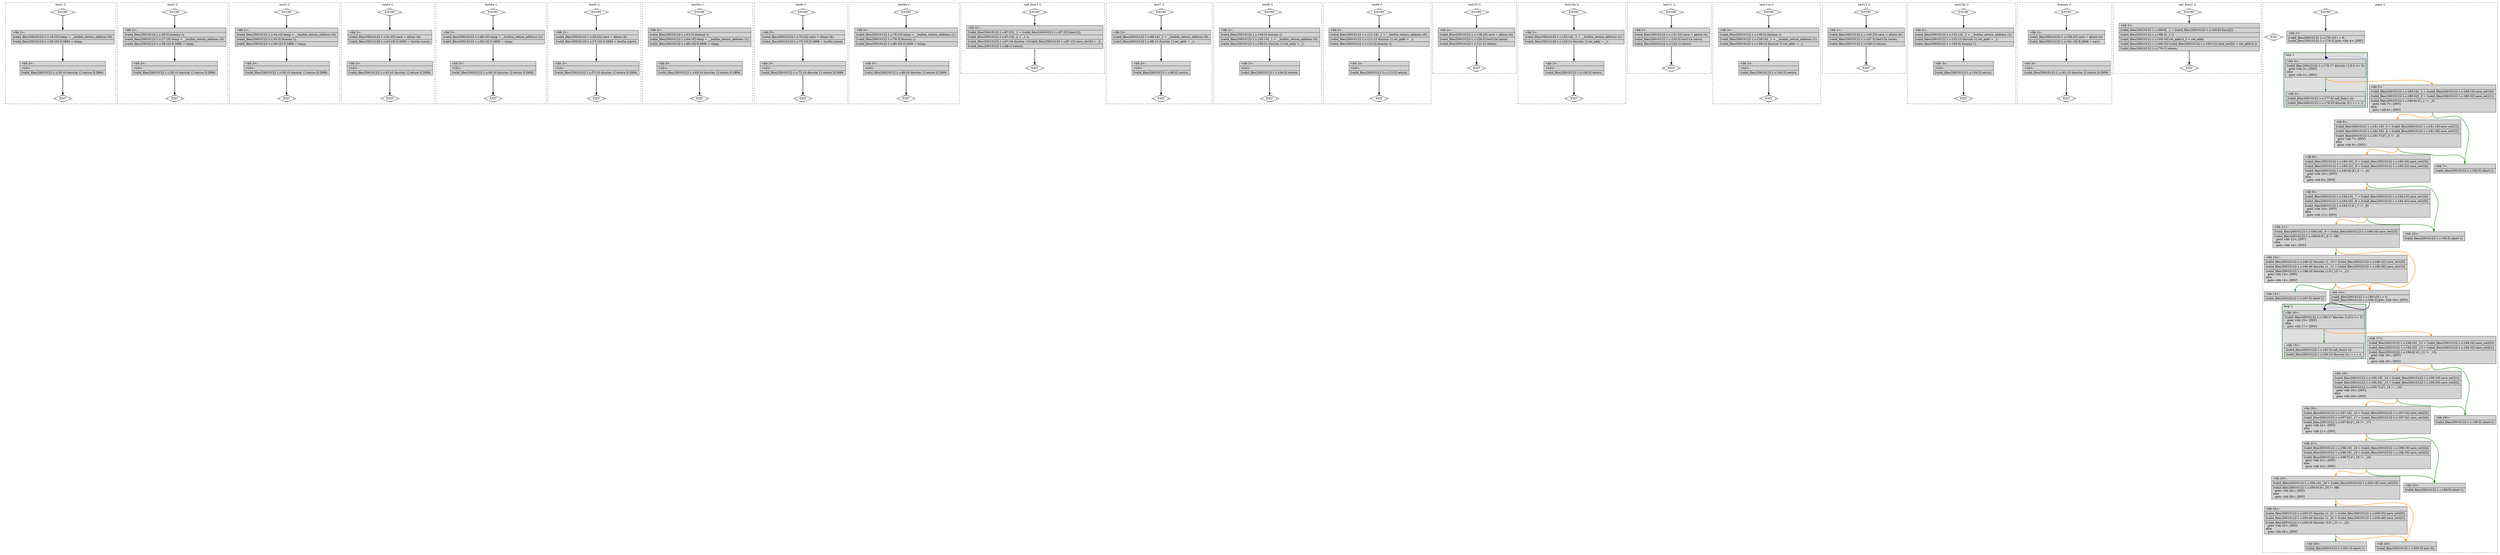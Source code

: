 digraph "a-20010122-1.c.015t.cfg" {
overlap=false;
subgraph "cluster_test1" {
	style="dashed";
	color="black";
	label="test1 ()";
	fn_0_basic_block_0 [shape=Mdiamond,style=filled,fillcolor=white,label="ENTRY"];

	fn_0_basic_block_1 [shape=Mdiamond,style=filled,fillcolor=white,label="EXIT"];

	fn_0_basic_block_2 [shape=record,style=filled,fillcolor=lightgrey,label="{\<bb\ 2\>:\l\
|[valid_files/20010122-1.c:19:10]\ temp\ =\ __builtin_return_address\ (0);\l\
|[valid_files/20010122-1.c:20:10]\ D.2884\ =\ temp;\l\
}"];

	fn_0_basic_block_3 [shape=record,style=filled,fillcolor=lightgrey,label="{\<bb\ 3\>:\l\
|\<L0\>:\l\
|[valid_files/20010122-1.c:20:10\ discrim\ 1]\ return\ D.2884;\l\
}"];

	fn_0_basic_block_0:s -> fn_0_basic_block_2:n [style="solid,bold",color=black,weight=100,constraint=true];
	fn_0_basic_block_2:s -> fn_0_basic_block_3:n [style="solid,bold",color=black,weight=100,constraint=true];
	fn_0_basic_block_3:s -> fn_0_basic_block_1:n [style="solid,bold",color=black,weight=10,constraint=true];
	fn_0_basic_block_0:s -> fn_0_basic_block_1:n [style="invis",constraint=true];
}
subgraph "cluster_test2" {
	style="dashed";
	color="black";
	label="test2 ()";
	fn_1_basic_block_0 [shape=Mdiamond,style=filled,fillcolor=white,label="ENTRY"];

	fn_1_basic_block_1 [shape=Mdiamond,style=filled,fillcolor=white,label="EXIT"];

	fn_1_basic_block_2 [shape=record,style=filled,fillcolor=lightgrey,label="{\<bb\ 2\>:\l\
|[valid_files/20010122-1.c:26:3]\ dummy\ ();\l\
|[valid_files/20010122-1.c:27:10]\ temp\ =\ __builtin_return_address\ (0);\l\
|[valid_files/20010122-1.c:28:10]\ D.2886\ =\ temp;\l\
}"];

	fn_1_basic_block_3 [shape=record,style=filled,fillcolor=lightgrey,label="{\<bb\ 3\>:\l\
|\<L0\>:\l\
|[valid_files/20010122-1.c:28:10\ discrim\ 1]\ return\ D.2886;\l\
}"];

	fn_1_basic_block_0:s -> fn_1_basic_block_2:n [style="solid,bold",color=black,weight=100,constraint=true];
	fn_1_basic_block_2:s -> fn_1_basic_block_3:n [style="solid,bold",color=black,weight=100,constraint=true];
	fn_1_basic_block_3:s -> fn_1_basic_block_1:n [style="solid,bold",color=black,weight=10,constraint=true];
	fn_1_basic_block_0:s -> fn_1_basic_block_1:n [style="invis",constraint=true];
}
subgraph "cluster_test3" {
	style="dashed";
	color="black";
	label="test3 ()";
	fn_2_basic_block_0 [shape=Mdiamond,style=filled,fillcolor=white,label="ENTRY"];

	fn_2_basic_block_1 [shape=Mdiamond,style=filled,fillcolor=white,label="EXIT"];

	fn_2_basic_block_2 [shape=record,style=filled,fillcolor=lightgrey,label="{\<bb\ 2\>:\l\
|[valid_files/20010122-1.c:34:10]\ temp\ =\ __builtin_return_address\ (0);\l\
|[valid_files/20010122-1.c:35:3]\ dummy\ ();\l\
|[valid_files/20010122-1.c:36:10]\ D.2888\ =\ temp;\l\
}"];

	fn_2_basic_block_3 [shape=record,style=filled,fillcolor=lightgrey,label="{\<bb\ 3\>:\l\
|\<L0\>:\l\
|[valid_files/20010122-1.c:36:10\ discrim\ 1]\ return\ D.2888;\l\
}"];

	fn_2_basic_block_0:s -> fn_2_basic_block_2:n [style="solid,bold",color=black,weight=100,constraint=true];
	fn_2_basic_block_2:s -> fn_2_basic_block_3:n [style="solid,bold",color=black,weight=100,constraint=true];
	fn_2_basic_block_3:s -> fn_2_basic_block_1:n [style="solid,bold",color=black,weight=10,constraint=true];
	fn_2_basic_block_0:s -> fn_2_basic_block_1:n [style="invis",constraint=true];
}
subgraph "cluster_test4" {
	style="dashed";
	color="black";
	label="test4 ()";
	fn_3_basic_block_0 [shape=Mdiamond,style=filled,fillcolor=white,label="ENTRY"];

	fn_3_basic_block_1 [shape=Mdiamond,style=filled,fillcolor=white,label="EXIT"];

	fn_3_basic_block_2 [shape=record,style=filled,fillcolor=lightgrey,label="{\<bb\ 2\>:\l\
|[valid_files/20010122-1.c:41:25]\ save\ =\ alloca\ (4);\l\
|[valid_files/20010122-1.c:43:10]\ D.2890\ =\ test4a\ (save);\l\
}"];

	fn_3_basic_block_3 [shape=record,style=filled,fillcolor=lightgrey,label="{\<bb\ 3\>:\l\
|\<L0\>:\l\
|[valid_files/20010122-1.c:43:10\ discrim\ 1]\ return\ D.2890;\l\
}"];

	fn_3_basic_block_0:s -> fn_3_basic_block_2:n [style="solid,bold",color=black,weight=100,constraint=true];
	fn_3_basic_block_2:s -> fn_3_basic_block_3:n [style="solid,bold",color=black,weight=100,constraint=true];
	fn_3_basic_block_3:s -> fn_3_basic_block_1:n [style="solid,bold",color=black,weight=10,constraint=true];
	fn_3_basic_block_0:s -> fn_3_basic_block_1:n [style="invis",constraint=true];
}
subgraph "cluster_test4a" {
	style="dashed";
	color="black";
	label="test4a ()";
	fn_4_basic_block_0 [shape=Mdiamond,style=filled,fillcolor=white,label="ENTRY"];

	fn_4_basic_block_1 [shape=Mdiamond,style=filled,fillcolor=white,label="EXIT"];

	fn_4_basic_block_2 [shape=record,style=filled,fillcolor=lightgrey,label="{\<bb\ 2\>:\l\
|[valid_files/20010122-1.c:49:10]\ temp\ =\ __builtin_return_address\ (1);\l\
|[valid_files/20010122-1.c:50:10]\ D.2892\ =\ temp;\l\
}"];

	fn_4_basic_block_3 [shape=record,style=filled,fillcolor=lightgrey,label="{\<bb\ 3\>:\l\
|\<L0\>:\l\
|[valid_files/20010122-1.c:50:10\ discrim\ 1]\ return\ D.2892;\l\
}"];

	fn_4_basic_block_0:s -> fn_4_basic_block_2:n [style="solid,bold",color=black,weight=100,constraint=true];
	fn_4_basic_block_2:s -> fn_4_basic_block_3:n [style="solid,bold",color=black,weight=100,constraint=true];
	fn_4_basic_block_3:s -> fn_4_basic_block_1:n [style="solid,bold",color=black,weight=10,constraint=true];
	fn_4_basic_block_0:s -> fn_4_basic_block_1:n [style="invis",constraint=true];
}
subgraph "cluster_test5" {
	style="dashed";
	color="black";
	label="test5 ()";
	fn_5_basic_block_0 [shape=Mdiamond,style=filled,fillcolor=white,label="ENTRY"];

	fn_5_basic_block_1 [shape=Mdiamond,style=filled,fillcolor=white,label="EXIT"];

	fn_5_basic_block_2 [shape=record,style=filled,fillcolor=lightgrey,label="{\<bb\ 2\>:\l\
|[valid_files/20010122-1.c:55:25]\ save\ =\ alloca\ (4);\l\
|[valid_files/20010122-1.c:57:10]\ D.2894\ =\ test5a\ (save);\l\
}"];

	fn_5_basic_block_3 [shape=record,style=filled,fillcolor=lightgrey,label="{\<bb\ 3\>:\l\
|\<L0\>:\l\
|[valid_files/20010122-1.c:57:10\ discrim\ 1]\ return\ D.2894;\l\
}"];

	fn_5_basic_block_0:s -> fn_5_basic_block_2:n [style="solid,bold",color=black,weight=100,constraint=true];
	fn_5_basic_block_2:s -> fn_5_basic_block_3:n [style="solid,bold",color=black,weight=100,constraint=true];
	fn_5_basic_block_3:s -> fn_5_basic_block_1:n [style="solid,bold",color=black,weight=10,constraint=true];
	fn_5_basic_block_0:s -> fn_5_basic_block_1:n [style="invis",constraint=true];
}
subgraph "cluster_test5a" {
	style="dashed";
	color="black";
	label="test5a ()";
	fn_6_basic_block_0 [shape=Mdiamond,style=filled,fillcolor=white,label="ENTRY"];

	fn_6_basic_block_1 [shape=Mdiamond,style=filled,fillcolor=white,label="EXIT"];

	fn_6_basic_block_2 [shape=record,style=filled,fillcolor=lightgrey,label="{\<bb\ 2\>:\l\
|[valid_files/20010122-1.c:63:3]\ dummy\ ();\l\
|[valid_files/20010122-1.c:64:10]\ temp\ =\ __builtin_return_address\ (1);\l\
|[valid_files/20010122-1.c:65:10]\ D.2896\ =\ temp;\l\
}"];

	fn_6_basic_block_3 [shape=record,style=filled,fillcolor=lightgrey,label="{\<bb\ 3\>:\l\
|\<L0\>:\l\
|[valid_files/20010122-1.c:65:10\ discrim\ 1]\ return\ D.2896;\l\
}"];

	fn_6_basic_block_0:s -> fn_6_basic_block_2:n [style="solid,bold",color=black,weight=100,constraint=true];
	fn_6_basic_block_2:s -> fn_6_basic_block_3:n [style="solid,bold",color=black,weight=100,constraint=true];
	fn_6_basic_block_3:s -> fn_6_basic_block_1:n [style="solid,bold",color=black,weight=10,constraint=true];
	fn_6_basic_block_0:s -> fn_6_basic_block_1:n [style="invis",constraint=true];
}
subgraph "cluster_test6" {
	style="dashed";
	color="black";
	label="test6 ()";
	fn_7_basic_block_0 [shape=Mdiamond,style=filled,fillcolor=white,label="ENTRY"];

	fn_7_basic_block_1 [shape=Mdiamond,style=filled,fillcolor=white,label="EXIT"];

	fn_7_basic_block_2 [shape=record,style=filled,fillcolor=lightgrey,label="{\<bb\ 2\>:\l\
|[valid_files/20010122-1.c:70:25]\ save\ =\ alloca\ (4);\l\
|[valid_files/20010122-1.c:72:10]\ D.2898\ =\ test6a\ (save);\l\
}"];

	fn_7_basic_block_3 [shape=record,style=filled,fillcolor=lightgrey,label="{\<bb\ 3\>:\l\
|\<L0\>:\l\
|[valid_files/20010122-1.c:72:10\ discrim\ 1]\ return\ D.2898;\l\
}"];

	fn_7_basic_block_0:s -> fn_7_basic_block_2:n [style="solid,bold",color=black,weight=100,constraint=true];
	fn_7_basic_block_2:s -> fn_7_basic_block_3:n [style="solid,bold",color=black,weight=100,constraint=true];
	fn_7_basic_block_3:s -> fn_7_basic_block_1:n [style="solid,bold",color=black,weight=10,constraint=true];
	fn_7_basic_block_0:s -> fn_7_basic_block_1:n [style="invis",constraint=true];
}
subgraph "cluster_test6a" {
	style="dashed";
	color="black";
	label="test6a ()";
	fn_8_basic_block_0 [shape=Mdiamond,style=filled,fillcolor=white,label="ENTRY"];

	fn_8_basic_block_1 [shape=Mdiamond,style=filled,fillcolor=white,label="EXIT"];

	fn_8_basic_block_2 [shape=record,style=filled,fillcolor=lightgrey,label="{\<bb\ 2\>:\l\
|[valid_files/20010122-1.c:78:10]\ temp\ =\ __builtin_return_address\ (1);\l\
|[valid_files/20010122-1.c:79:3]\ dummy\ ();\l\
|[valid_files/20010122-1.c:80:10]\ D.2900\ =\ temp;\l\
}"];

	fn_8_basic_block_3 [shape=record,style=filled,fillcolor=lightgrey,label="{\<bb\ 3\>:\l\
|\<L0\>:\l\
|[valid_files/20010122-1.c:80:10\ discrim\ 1]\ return\ D.2900;\l\
}"];

	fn_8_basic_block_0:s -> fn_8_basic_block_2:n [style="solid,bold",color=black,weight=100,constraint=true];
	fn_8_basic_block_2:s -> fn_8_basic_block_3:n [style="solid,bold",color=black,weight=100,constraint=true];
	fn_8_basic_block_3:s -> fn_8_basic_block_1:n [style="solid,bold",color=black,weight=10,constraint=true];
	fn_8_basic_block_0:s -> fn_8_basic_block_1:n [style="invis",constraint=true];
}
subgraph "cluster_call_func1" {
	style="dashed";
	color="black";
	label="call_func1 ()";
	fn_9_basic_block_0 [shape=Mdiamond,style=filled,fillcolor=white,label="ENTRY"];

	fn_9_basic_block_1 [shape=Mdiamond,style=filled,fillcolor=white,label="EXIT"];

	fn_9_basic_block_2 [shape=record,style=filled,fillcolor=lightgrey,label="{\<bb\ 2\>:\l\
|[valid_files/20010122-1.c:87:23]\ _1\ =\ [valid_files/20010122-1.c:87:23]\ func1[i];\l\
|[valid_files/20010122-1.c:87:18]\ _2\ =\ _1\ ();\l\
|[valid_files/20010122-1.c:87:16\ discrim\ 1]\ [valid_files/20010122-1.c:87:12]\ save_ret1[i]\ =\ _2;\l\
|[valid_files/20010122-1.c:88:1]\ return;\l\
}"];

	fn_9_basic_block_0:s -> fn_9_basic_block_2:n [style="solid,bold",color=black,weight=100,constraint=true];
	fn_9_basic_block_2:s -> fn_9_basic_block_1:n [style="solid,bold",color=black,weight=10,constraint=true];
	fn_9_basic_block_0:s -> fn_9_basic_block_1:n [style="invis",constraint=true];
}
subgraph "cluster_test7" {
	style="dashed";
	color="black";
	label="test7 ()";
	fn_10_basic_block_0 [shape=Mdiamond,style=filled,fillcolor=white,label="ENTRY"];

	fn_10_basic_block_1 [shape=Mdiamond,style=filled,fillcolor=white,label="EXIT"];

	fn_10_basic_block_2 [shape=record,style=filled,fillcolor=lightgrey,label="{\<bb\ 2\>:\l\
|[valid_files/20010122-1.c:98:14]\ _1\ =\ __builtin_return_address\ (0);\l\
|[valid_files/20010122-1.c:98:12\ discrim\ 1]\ ret_addr\ =\ _1;\l\
}"];

	fn_10_basic_block_3 [shape=record,style=filled,fillcolor=lightgrey,label="{\<bb\ 3\>:\l\
|\<L0\>:\l\
|[valid_files/20010122-1.c:99:3]\ return;\l\
}"];

	fn_10_basic_block_0:s -> fn_10_basic_block_2:n [style="solid,bold",color=black,weight=100,constraint=true];
	fn_10_basic_block_2:s -> fn_10_basic_block_3:n [style="solid,bold",color=black,weight=100,constraint=true];
	fn_10_basic_block_3:s -> fn_10_basic_block_1:n [style="solid,bold",color=black,weight=10,constraint=true];
	fn_10_basic_block_0:s -> fn_10_basic_block_1:n [style="invis",constraint=true];
}
subgraph "cluster_test8" {
	style="dashed";
	color="black";
	label="test8 ()";
	fn_11_basic_block_0 [shape=Mdiamond,style=filled,fillcolor=white,label="ENTRY"];

	fn_11_basic_block_1 [shape=Mdiamond,style=filled,fillcolor=white,label="EXIT"];

	fn_11_basic_block_2 [shape=record,style=filled,fillcolor=lightgrey,label="{\<bb\ 2\>:\l\
|[valid_files/20010122-1.c:104:3]\ dummy\ ();\l\
|[valid_files/20010122-1.c:105:14]\ _1\ =\ __builtin_return_address\ (0);\l\
|[valid_files/20010122-1.c:105:12\ discrim\ 1]\ ret_addr\ =\ _1;\l\
}"];

	fn_11_basic_block_3 [shape=record,style=filled,fillcolor=lightgrey,label="{\<bb\ 3\>:\l\
|\<L0\>:\l\
|[valid_files/20010122-1.c:106:3]\ return;\l\
}"];

	fn_11_basic_block_0:s -> fn_11_basic_block_2:n [style="solid,bold",color=black,weight=100,constraint=true];
	fn_11_basic_block_2:s -> fn_11_basic_block_3:n [style="solid,bold",color=black,weight=100,constraint=true];
	fn_11_basic_block_3:s -> fn_11_basic_block_1:n [style="solid,bold",color=black,weight=10,constraint=true];
	fn_11_basic_block_0:s -> fn_11_basic_block_1:n [style="invis",constraint=true];
}
subgraph "cluster_test9" {
	style="dashed";
	color="black";
	label="test9 ()";
	fn_12_basic_block_0 [shape=Mdiamond,style=filled,fillcolor=white,label="ENTRY"];

	fn_12_basic_block_1 [shape=Mdiamond,style=filled,fillcolor=white,label="EXIT"];

	fn_12_basic_block_2 [shape=record,style=filled,fillcolor=lightgrey,label="{\<bb\ 2\>:\l\
|[valid_files/20010122-1.c:111:14]\ _1\ =\ __builtin_return_address\ (0);\l\
|[valid_files/20010122-1.c:111:12\ discrim\ 1]\ ret_addr\ =\ _1;\l\
|[valid_files/20010122-1.c:112:3]\ dummy\ ();\l\
}"];

	fn_12_basic_block_3 [shape=record,style=filled,fillcolor=lightgrey,label="{\<bb\ 3\>:\l\
|\<L0\>:\l\
|[valid_files/20010122-1.c:113:3]\ return;\l\
}"];

	fn_12_basic_block_0:s -> fn_12_basic_block_2:n [style="solid,bold",color=black,weight=100,constraint=true];
	fn_12_basic_block_2:s -> fn_12_basic_block_3:n [style="solid,bold",color=black,weight=100,constraint=true];
	fn_12_basic_block_3:s -> fn_12_basic_block_1:n [style="solid,bold",color=black,weight=10,constraint=true];
	fn_12_basic_block_0:s -> fn_12_basic_block_1:n [style="invis",constraint=true];
}
subgraph "cluster_test10" {
	style="dashed";
	color="black";
	label="test10 ()";
	fn_13_basic_block_0 [shape=Mdiamond,style=filled,fillcolor=white,label="ENTRY"];

	fn_13_basic_block_1 [shape=Mdiamond,style=filled,fillcolor=white,label="EXIT"];

	fn_13_basic_block_2 [shape=record,style=filled,fillcolor=lightgrey,label="{\<bb\ 2\>:\l\
|[valid_files/20010122-1.c:118:25]\ save\ =\ alloca\ (4);\l\
|[valid_files/20010122-1.c:120:3]\ test10a\ (save);\l\
|[valid_files/20010122-1.c:121:1]\ return;\l\
}"];

	fn_13_basic_block_0:s -> fn_13_basic_block_2:n [style="solid,bold",color=black,weight=100,constraint=true];
	fn_13_basic_block_2:s -> fn_13_basic_block_1:n [style="solid,bold",color=black,weight=10,constraint=true];
	fn_13_basic_block_0:s -> fn_13_basic_block_1:n [style="invis",constraint=true];
}
subgraph "cluster_test10a" {
	style="dashed";
	color="black";
	label="test10a ()";
	fn_14_basic_block_0 [shape=Mdiamond,style=filled,fillcolor=white,label="ENTRY"];

	fn_14_basic_block_1 [shape=Mdiamond,style=filled,fillcolor=white,label="EXIT"];

	fn_14_basic_block_2 [shape=record,style=filled,fillcolor=lightgrey,label="{\<bb\ 2\>:\l\
|[valid_files/20010122-1.c:125:14]\ _1\ =\ __builtin_return_address\ (1);\l\
|[valid_files/20010122-1.c:125:12\ discrim\ 1]\ ret_addr\ =\ _1;\l\
}"];

	fn_14_basic_block_3 [shape=record,style=filled,fillcolor=lightgrey,label="{\<bb\ 3\>:\l\
|\<L0\>:\l\
|[valid_files/20010122-1.c:126:3]\ return;\l\
}"];

	fn_14_basic_block_0:s -> fn_14_basic_block_2:n [style="solid,bold",color=black,weight=100,constraint=true];
	fn_14_basic_block_2:s -> fn_14_basic_block_3:n [style="solid,bold",color=black,weight=100,constraint=true];
	fn_14_basic_block_3:s -> fn_14_basic_block_1:n [style="solid,bold",color=black,weight=10,constraint=true];
	fn_14_basic_block_0:s -> fn_14_basic_block_1:n [style="invis",constraint=true];
}
subgraph "cluster_test11" {
	style="dashed";
	color="black";
	label="test11 ()";
	fn_15_basic_block_0 [shape=Mdiamond,style=filled,fillcolor=white,label="ENTRY"];

	fn_15_basic_block_1 [shape=Mdiamond,style=filled,fillcolor=white,label="EXIT"];

	fn_15_basic_block_2 [shape=record,style=filled,fillcolor=lightgrey,label="{\<bb\ 2\>:\l\
|[valid_files/20010122-1.c:131:25]\ save\ =\ alloca\ (4);\l\
|[valid_files/20010122-1.c:133:3]\ test11a\ (save);\l\
|[valid_files/20010122-1.c:134:1]\ return;\l\
}"];

	fn_15_basic_block_0:s -> fn_15_basic_block_2:n [style="solid,bold",color=black,weight=100,constraint=true];
	fn_15_basic_block_2:s -> fn_15_basic_block_1:n [style="solid,bold",color=black,weight=10,constraint=true];
	fn_15_basic_block_0:s -> fn_15_basic_block_1:n [style="invis",constraint=true];
}
subgraph "cluster_test11a" {
	style="dashed";
	color="black";
	label="test11a ()";
	fn_16_basic_block_0 [shape=Mdiamond,style=filled,fillcolor=white,label="ENTRY"];

	fn_16_basic_block_1 [shape=Mdiamond,style=filled,fillcolor=white,label="EXIT"];

	fn_16_basic_block_2 [shape=record,style=filled,fillcolor=lightgrey,label="{\<bb\ 2\>:\l\
|[valid_files/20010122-1.c:138:3]\ dummy\ ();\l\
|[valid_files/20010122-1.c:139:14]\ _1\ =\ __builtin_return_address\ (1);\l\
|[valid_files/20010122-1.c:139:12\ discrim\ 1]\ ret_addr\ =\ _1;\l\
}"];

	fn_16_basic_block_3 [shape=record,style=filled,fillcolor=lightgrey,label="{\<bb\ 3\>:\l\
|\<L0\>:\l\
|[valid_files/20010122-1.c:140:3]\ return;\l\
}"];

	fn_16_basic_block_0:s -> fn_16_basic_block_2:n [style="solid,bold",color=black,weight=100,constraint=true];
	fn_16_basic_block_2:s -> fn_16_basic_block_3:n [style="solid,bold",color=black,weight=100,constraint=true];
	fn_16_basic_block_3:s -> fn_16_basic_block_1:n [style="solid,bold",color=black,weight=10,constraint=true];
	fn_16_basic_block_0:s -> fn_16_basic_block_1:n [style="invis",constraint=true];
}
subgraph "cluster_test12" {
	style="dashed";
	color="black";
	label="test12 ()";
	fn_17_basic_block_0 [shape=Mdiamond,style=filled,fillcolor=white,label="ENTRY"];

	fn_17_basic_block_1 [shape=Mdiamond,style=filled,fillcolor=white,label="EXIT"];

	fn_17_basic_block_2 [shape=record,style=filled,fillcolor=lightgrey,label="{\<bb\ 2\>:\l\
|[valid_files/20010122-1.c:145:25]\ save\ =\ alloca\ (4);\l\
|[valid_files/20010122-1.c:147:3]\ test12a\ (save);\l\
|[valid_files/20010122-1.c:148:1]\ return;\l\
}"];

	fn_17_basic_block_0:s -> fn_17_basic_block_2:n [style="solid,bold",color=black,weight=100,constraint=true];
	fn_17_basic_block_2:s -> fn_17_basic_block_1:n [style="solid,bold",color=black,weight=10,constraint=true];
	fn_17_basic_block_0:s -> fn_17_basic_block_1:n [style="invis",constraint=true];
}
subgraph "cluster_test12a" {
	style="dashed";
	color="black";
	label="test12a ()";
	fn_18_basic_block_0 [shape=Mdiamond,style=filled,fillcolor=white,label="ENTRY"];

	fn_18_basic_block_1 [shape=Mdiamond,style=filled,fillcolor=white,label="EXIT"];

	fn_18_basic_block_2 [shape=record,style=filled,fillcolor=lightgrey,label="{\<bb\ 2\>:\l\
|[valid_files/20010122-1.c:152:14]\ _1\ =\ __builtin_return_address\ (1);\l\
|[valid_files/20010122-1.c:152:12\ discrim\ 1]\ ret_addr\ =\ _1;\l\
|[valid_files/20010122-1.c:153:3]\ dummy\ ();\l\
}"];

	fn_18_basic_block_3 [shape=record,style=filled,fillcolor=lightgrey,label="{\<bb\ 3\>:\l\
|\<L0\>:\l\
|[valid_files/20010122-1.c:154:3]\ return;\l\
}"];

	fn_18_basic_block_0:s -> fn_18_basic_block_2:n [style="solid,bold",color=black,weight=100,constraint=true];
	fn_18_basic_block_2:s -> fn_18_basic_block_3:n [style="solid,bold",color=black,weight=100,constraint=true];
	fn_18_basic_block_3:s -> fn_18_basic_block_1:n [style="solid,bold",color=black,weight=10,constraint=true];
	fn_18_basic_block_0:s -> fn_18_basic_block_1:n [style="invis",constraint=true];
}
subgraph "cluster_dummy" {
	style="dashed";
	color="black";
	label="dummy ()";
	fn_19_basic_block_0 [shape=Mdiamond,style=filled,fillcolor=white,label="ENTRY"];

	fn_19_basic_block_1 [shape=Mdiamond,style=filled,fillcolor=white,label="EXIT"];

	fn_19_basic_block_2 [shape=record,style=filled,fillcolor=lightgrey,label="{\<bb\ 2\>:\l\
|[valid_files/20010122-1.c:159:25]\ save\ =\ alloca\ (4);\l\
|[valid_files/20010122-1.c:161:10]\ D.2908\ =\ save;\l\
}"];

	fn_19_basic_block_3 [shape=record,style=filled,fillcolor=lightgrey,label="{\<bb\ 3\>:\l\
|\<L0\>:\l\
|[valid_files/20010122-1.c:161:10\ discrim\ 1]\ return\ D.2908;\l\
}"];

	fn_19_basic_block_0:s -> fn_19_basic_block_2:n [style="solid,bold",color=black,weight=100,constraint=true];
	fn_19_basic_block_2:s -> fn_19_basic_block_3:n [style="solid,bold",color=black,weight=100,constraint=true];
	fn_19_basic_block_3:s -> fn_19_basic_block_1:n [style="solid,bold",color=black,weight=10,constraint=true];
	fn_19_basic_block_0:s -> fn_19_basic_block_1:n [style="invis",constraint=true];
}
subgraph "cluster_call_func2" {
	style="dashed";
	color="black";
	label="call_func2 ()";
	fn_20_basic_block_0 [shape=Mdiamond,style=filled,fillcolor=white,label="ENTRY"];

	fn_20_basic_block_1 [shape=Mdiamond,style=filled,fillcolor=white,label="EXIT"];

	fn_20_basic_block_2 [shape=record,style=filled,fillcolor=lightgrey,label="{\<bb\ 2\>:\l\
|[valid_files/20010122-1.c:168:8]\ _1\ =\ [valid_files/20010122-1.c:168:8]\ func2[i];\l\
|[valid_files/20010122-1.c:168:3]\ _1\ ();\l\
|[valid_files/20010122-1.c:169:16]\ ret_addr.0_2\ =\ ret_addr;\l\
|[valid_files/20010122-1.c:169:16]\ [valid_files/20010122-1.c:169:12]\ save_ret2[i]\ =\ ret_addr.0_2;\l\
|[valid_files/20010122-1.c:170:1]\ return;\l\
}"];

	fn_20_basic_block_0:s -> fn_20_basic_block_2:n [style="solid,bold",color=black,weight=100,constraint=true];
	fn_20_basic_block_2:s -> fn_20_basic_block_1:n [style="solid,bold",color=black,weight=10,constraint=true];
	fn_20_basic_block_0:s -> fn_20_basic_block_1:n [style="invis",constraint=true];
}
subgraph "cluster_main" {
	style="dashed";
	color="black";
	label="main ()";
	subgraph cluster_21_2 {
	style="filled";
	color="darkgreen";
	fillcolor="grey88";
	label="loop 2";
	labeljust=l;
	penwidth=2;
	fn_21_basic_block_16 [shape=record,style=filled,fillcolor=lightgrey,label="{\<bb\ 16\>:\l\
|[valid_files/20010122-1.c:190:17\ discrim\ 1]\ if\ (i\ \<=\ 5)\l\
\ \ goto\ \<bb\ 15\>;\ [INV]\l\
else\l\
\ \ goto\ \<bb\ 17\>;\ [INV]\l\
}"];

	fn_21_basic_block_15 [shape=record,style=filled,fillcolor=lightgrey,label="{\<bb\ 15\>:\l\
|[valid_files/20010122-1.c:191:5]\ call_func2\ (i);\l\
|[valid_files/20010122-1.c:190:23\ discrim\ 3]\ i\ =\ i\ +\ 1;\l\
}"];

	}
	subgraph cluster_21_1 {
	style="filled";
	color="darkgreen";
	fillcolor="grey88";
	label="loop 1";
	labeljust=l;
	penwidth=2;
	fn_21_basic_block_4 [shape=record,style=filled,fillcolor=lightgrey,label="{\<bb\ 4\>:\l\
|[valid_files/20010122-1.c:176:17\ discrim\ 1]\ if\ (i\ \<=\ 5)\l\
\ \ goto\ \<bb\ 3\>;\ [INV]\l\
else\l\
\ \ goto\ \<bb\ 5\>;\ [INV]\l\
}"];

	fn_21_basic_block_3 [shape=record,style=filled,fillcolor=lightgrey,label="{\<bb\ 3\>:\l\
|[valid_files/20010122-1.c:177:5]\ call_func1\ (i);\l\
|[valid_files/20010122-1.c:176:23\ discrim\ 3]\ i\ =\ i\ +\ 1;\l\
}"];

	}
	fn_21_basic_block_0 [shape=Mdiamond,style=filled,fillcolor=white,label="ENTRY"];

	fn_21_basic_block_1 [shape=Mdiamond,style=filled,fillcolor=white,label="EXIT"];

	fn_21_basic_block_2 [shape=record,style=filled,fillcolor=lightgrey,label="{\<bb\ 2\>:\l\
|[valid_files/20010122-1.c:176:10]\ i\ =\ 0;\l\
[valid_files/20010122-1.c:176:3]\ goto\ \<bb\ 4\>;\ [INV]\l\
}"];

	fn_21_basic_block_5 [shape=record,style=filled,fillcolor=lightgrey,label="{\<bb\ 5\>:\l\
|[valid_files/20010122-1.c:180:16]\ _1\ =\ [valid_files/20010122-1.c:180:16]\ save_ret1[0];\l\
|[valid_files/20010122-1.c:180:32]\ _2\ =\ [valid_files/20010122-1.c:180:32]\ save_ret1[1];\l\
|[valid_files/20010122-1.c:180:6]\ if\ (_1\ !=\ _2)\l\
\ \ goto\ \<bb\ 7\>;\ [INV]\l\
else\l\
\ \ goto\ \<bb\ 6\>;\ [INV]\l\
}"];

	fn_21_basic_block_6 [shape=record,style=filled,fillcolor=lightgrey,label="{\<bb\ 6\>:\l\
|[valid_files/20010122-1.c:181:19]\ _3\ =\ [valid_files/20010122-1.c:181:19]\ save_ret1[1];\l\
|[valid_files/20010122-1.c:181:35]\ _4\ =\ [valid_files/20010122-1.c:181:35]\ save_ret1[2];\l\
|[valid_files/20010122-1.c:181:7]\ if\ (_3\ !=\ _4)\l\
\ \ goto\ \<bb\ 7\>;\ [INV]\l\
else\l\
\ \ goto\ \<bb\ 8\>;\ [INV]\l\
}"];

	fn_21_basic_block_7 [shape=record,style=filled,fillcolor=lightgrey,label="{\<bb\ 7\>:\l\
|[valid_files/20010122-1.c:182:5]\ abort\ ();\l\
}"];

	fn_21_basic_block_8 [shape=record,style=filled,fillcolor=lightgrey,label="{\<bb\ 8\>:\l\
|[valid_files/20010122-1.c:183:16]\ _5\ =\ [valid_files/20010122-1.c:183:16]\ save_ret1[3];\l\
|[valid_files/20010122-1.c:183:32]\ _6\ =\ [valid_files/20010122-1.c:183:32]\ save_ret1[4];\l\
|[valid_files/20010122-1.c:183:6]\ if\ (_5\ !=\ _6)\l\
\ \ goto\ \<bb\ 10\>;\ [INV]\l\
else\l\
\ \ goto\ \<bb\ 9\>;\ [INV]\l\
}"];

	fn_21_basic_block_9 [shape=record,style=filled,fillcolor=lightgrey,label="{\<bb\ 9\>:\l\
|[valid_files/20010122-1.c:184:19]\ _7\ =\ [valid_files/20010122-1.c:184:19]\ save_ret1[4];\l\
|[valid_files/20010122-1.c:184:35]\ _8\ =\ [valid_files/20010122-1.c:184:35]\ save_ret1[5];\l\
|[valid_files/20010122-1.c:184:7]\ if\ (_7\ !=\ _8)\l\
\ \ goto\ \<bb\ 10\>;\ [INV]\l\
else\l\
\ \ goto\ \<bb\ 11\>;\ [INV]\l\
}"];

	fn_21_basic_block_10 [shape=record,style=filled,fillcolor=lightgrey,label="{\<bb\ 10\>:\l\
|[valid_files/20010122-1.c:185:5]\ abort\ ();\l\
}"];

	fn_21_basic_block_11 [shape=record,style=filled,fillcolor=lightgrey,label="{\<bb\ 11\>:\l\
|[valid_files/20010122-1.c:186:16]\ _9\ =\ [valid_files/20010122-1.c:186:16]\ save_ret1[3];\l\
|[valid_files/20010122-1.c:186:6]\ if\ (_9\ !=\ 0B)\l\
\ \ goto\ \<bb\ 12\>;\ [INV]\l\
else\l\
\ \ goto\ \<bb\ 14\>;\ [INV]\l\
}"];

	fn_21_basic_block_12 [shape=record,style=filled,fillcolor=lightgrey,label="{\<bb\ 12\>:\l\
|[valid_files/20010122-1.c:186:32\ discrim\ 1]\ _10\ =\ [valid_files/20010122-1.c:186:32]\ save_ret1[0];\l\
|[valid_files/20010122-1.c:186:48\ discrim\ 1]\ _11\ =\ [valid_files/20010122-1.c:186:48]\ save_ret1[3];\l\
|[valid_files/20010122-1.c:186:20\ discrim\ 1]\ if\ (_10\ !=\ _11)\l\
\ \ goto\ \<bb\ 13\>;\ [INV]\l\
else\l\
\ \ goto\ \<bb\ 14\>;\ [INV]\l\
}"];

	fn_21_basic_block_13 [shape=record,style=filled,fillcolor=lightgrey,label="{\<bb\ 13\>:\l\
|[valid_files/20010122-1.c:187:5]\ abort\ ();\l\
}"];

	fn_21_basic_block_14 [shape=record,style=filled,fillcolor=lightgrey,label="{\<bb\ 14\>:\l\
|[valid_files/20010122-1.c:190:10]\ i\ =\ 0;\l\
[valid_files/20010122-1.c:190:3]\ goto\ \<bb\ 16\>;\ [INV]\l\
}"];

	fn_21_basic_block_17 [shape=record,style=filled,fillcolor=lightgrey,label="{\<bb\ 17\>:\l\
|[valid_files/20010122-1.c:194:16]\ _12\ =\ [valid_files/20010122-1.c:194:16]\ save_ret2[0];\l\
|[valid_files/20010122-1.c:194:32]\ _13\ =\ [valid_files/20010122-1.c:194:32]\ save_ret2[1];\l\
|[valid_files/20010122-1.c:194:6]\ if\ (_12\ !=\ _13)\l\
\ \ goto\ \<bb\ 19\>;\ [INV]\l\
else\l\
\ \ goto\ \<bb\ 18\>;\ [INV]\l\
}"];

	fn_21_basic_block_18 [shape=record,style=filled,fillcolor=lightgrey,label="{\<bb\ 18\>:\l\
|[valid_files/20010122-1.c:195:19]\ _14\ =\ [valid_files/20010122-1.c:195:19]\ save_ret2[1];\l\
|[valid_files/20010122-1.c:195:35]\ _15\ =\ [valid_files/20010122-1.c:195:35]\ save_ret2[2];\l\
|[valid_files/20010122-1.c:195:7]\ if\ (_14\ !=\ _15)\l\
\ \ goto\ \<bb\ 19\>;\ [INV]\l\
else\l\
\ \ goto\ \<bb\ 20\>;\ [INV]\l\
}"];

	fn_21_basic_block_19 [shape=record,style=filled,fillcolor=lightgrey,label="{\<bb\ 19\>:\l\
|[valid_files/20010122-1.c:196:5]\ abort\ ();\l\
}"];

	fn_21_basic_block_20 [shape=record,style=filled,fillcolor=lightgrey,label="{\<bb\ 20\>:\l\
|[valid_files/20010122-1.c:197:16]\ _16\ =\ [valid_files/20010122-1.c:197:16]\ save_ret2[3];\l\
|[valid_files/20010122-1.c:197:32]\ _17\ =\ [valid_files/20010122-1.c:197:32]\ save_ret2[4];\l\
|[valid_files/20010122-1.c:197:6]\ if\ (_16\ !=\ _17)\l\
\ \ goto\ \<bb\ 22\>;\ [INV]\l\
else\l\
\ \ goto\ \<bb\ 21\>;\ [INV]\l\
}"];

	fn_21_basic_block_21 [shape=record,style=filled,fillcolor=lightgrey,label="{\<bb\ 21\>:\l\
|[valid_files/20010122-1.c:198:19]\ _18\ =\ [valid_files/20010122-1.c:198:19]\ save_ret2[4];\l\
|[valid_files/20010122-1.c:198:35]\ _19\ =\ [valid_files/20010122-1.c:198:35]\ save_ret2[5];\l\
|[valid_files/20010122-1.c:198:7]\ if\ (_18\ !=\ _19)\l\
\ \ goto\ \<bb\ 22\>;\ [INV]\l\
else\l\
\ \ goto\ \<bb\ 23\>;\ [INV]\l\
}"];

	fn_21_basic_block_22 [shape=record,style=filled,fillcolor=lightgrey,label="{\<bb\ 22\>:\l\
|[valid_files/20010122-1.c:199:5]\ abort\ ();\l\
}"];

	fn_21_basic_block_23 [shape=record,style=filled,fillcolor=lightgrey,label="{\<bb\ 23\>:\l\
|[valid_files/20010122-1.c:200:16]\ _20\ =\ [valid_files/20010122-1.c:200:16]\ save_ret2[3];\l\
|[valid_files/20010122-1.c:200:6]\ if\ (_20\ !=\ 0B)\l\
\ \ goto\ \<bb\ 24\>;\ [INV]\l\
else\l\
\ \ goto\ \<bb\ 26\>;\ [INV]\l\
}"];

	fn_21_basic_block_24 [shape=record,style=filled,fillcolor=lightgrey,label="{\<bb\ 24\>:\l\
|[valid_files/20010122-1.c:200:32\ discrim\ 1]\ _21\ =\ [valid_files/20010122-1.c:200:32]\ save_ret2[0];\l\
|[valid_files/20010122-1.c:200:48\ discrim\ 1]\ _22\ =\ [valid_files/20010122-1.c:200:48]\ save_ret2[3];\l\
|[valid_files/20010122-1.c:200:20\ discrim\ 1]\ if\ (_21\ !=\ _22)\l\
\ \ goto\ \<bb\ 25\>;\ [INV]\l\
else\l\
\ \ goto\ \<bb\ 26\>;\ [INV]\l\
}"];

	fn_21_basic_block_25 [shape=record,style=filled,fillcolor=lightgrey,label="{\<bb\ 25\>:\l\
|[valid_files/20010122-1.c:201:5]\ abort\ ();\l\
}"];

	fn_21_basic_block_26 [shape=record,style=filled,fillcolor=lightgrey,label="{\<bb\ 26\>:\l\
|[valid_files/20010122-1.c:203:3]\ exit\ (0);\l\
}"];

	fn_21_basic_block_0:s -> fn_21_basic_block_2:n [style="solid,bold",color=black,weight=100,constraint=true];
	fn_21_basic_block_2:s -> fn_21_basic_block_4:n [style="solid,bold",color=black,weight=100,constraint=true];
	fn_21_basic_block_3:s -> fn_21_basic_block_4:n [style="dotted,bold",color=blue,weight=10,constraint=false];
	fn_21_basic_block_4:s -> fn_21_basic_block_3:n [style="solid,bold",color=forestgreen,weight=10,constraint=true];
	fn_21_basic_block_4:s -> fn_21_basic_block_5:n [style="solid,bold",color=darkorange,weight=10,constraint=true];
	fn_21_basic_block_5:s -> fn_21_basic_block_7:n [style="solid,bold",color=forestgreen,weight=10,constraint=true];
	fn_21_basic_block_5:s -> fn_21_basic_block_6:n [style="solid,bold",color=darkorange,weight=10,constraint=true];
	fn_21_basic_block_6:s -> fn_21_basic_block_7:n [style="solid,bold",color=forestgreen,weight=10,constraint=true];
	fn_21_basic_block_6:s -> fn_21_basic_block_8:n [style="solid,bold",color=darkorange,weight=10,constraint=true];
	fn_21_basic_block_8:s -> fn_21_basic_block_10:n [style="solid,bold",color=forestgreen,weight=10,constraint=true];
	fn_21_basic_block_8:s -> fn_21_basic_block_9:n [style="solid,bold",color=darkorange,weight=10,constraint=true];
	fn_21_basic_block_9:s -> fn_21_basic_block_10:n [style="solid,bold",color=forestgreen,weight=10,constraint=true];
	fn_21_basic_block_9:s -> fn_21_basic_block_11:n [style="solid,bold",color=darkorange,weight=10,constraint=true];
	fn_21_basic_block_11:s -> fn_21_basic_block_12:n [style="solid,bold",color=forestgreen,weight=10,constraint=true];
	fn_21_basic_block_11:s -> fn_21_basic_block_14:n [style="solid,bold",color=darkorange,weight=10,constraint=true];
	fn_21_basic_block_12:s -> fn_21_basic_block_13:n [style="solid,bold",color=forestgreen,weight=10,constraint=true];
	fn_21_basic_block_12:s -> fn_21_basic_block_14:n [style="solid,bold",color=darkorange,weight=10,constraint=true];
	fn_21_basic_block_14:s -> fn_21_basic_block_16:n [style="solid,bold",color=black,weight=100,constraint=true];
	fn_21_basic_block_15:s -> fn_21_basic_block_16:n [style="dotted,bold",color=blue,weight=10,constraint=false];
	fn_21_basic_block_16:s -> fn_21_basic_block_15:n [style="solid,bold",color=forestgreen,weight=10,constraint=true];
	fn_21_basic_block_16:s -> fn_21_basic_block_17:n [style="solid,bold",color=darkorange,weight=10,constraint=true];
	fn_21_basic_block_17:s -> fn_21_basic_block_19:n [style="solid,bold",color=forestgreen,weight=10,constraint=true];
	fn_21_basic_block_17:s -> fn_21_basic_block_18:n [style="solid,bold",color=darkorange,weight=10,constraint=true];
	fn_21_basic_block_18:s -> fn_21_basic_block_19:n [style="solid,bold",color=forestgreen,weight=10,constraint=true];
	fn_21_basic_block_18:s -> fn_21_basic_block_20:n [style="solid,bold",color=darkorange,weight=10,constraint=true];
	fn_21_basic_block_20:s -> fn_21_basic_block_22:n [style="solid,bold",color=forestgreen,weight=10,constraint=true];
	fn_21_basic_block_20:s -> fn_21_basic_block_21:n [style="solid,bold",color=darkorange,weight=10,constraint=true];
	fn_21_basic_block_21:s -> fn_21_basic_block_22:n [style="solid,bold",color=forestgreen,weight=10,constraint=true];
	fn_21_basic_block_21:s -> fn_21_basic_block_23:n [style="solid,bold",color=darkorange,weight=10,constraint=true];
	fn_21_basic_block_23:s -> fn_21_basic_block_24:n [style="solid,bold",color=forestgreen,weight=10,constraint=true];
	fn_21_basic_block_23:s -> fn_21_basic_block_26:n [style="solid,bold",color=darkorange,weight=10,constraint=true];
	fn_21_basic_block_24:s -> fn_21_basic_block_25:n [style="solid,bold",color=forestgreen,weight=10,constraint=true];
	fn_21_basic_block_24:s -> fn_21_basic_block_26:n [style="solid,bold",color=darkorange,weight=10,constraint=true];
	fn_21_basic_block_0:s -> fn_21_basic_block_1:n [style="invis",constraint=true];
}
}
